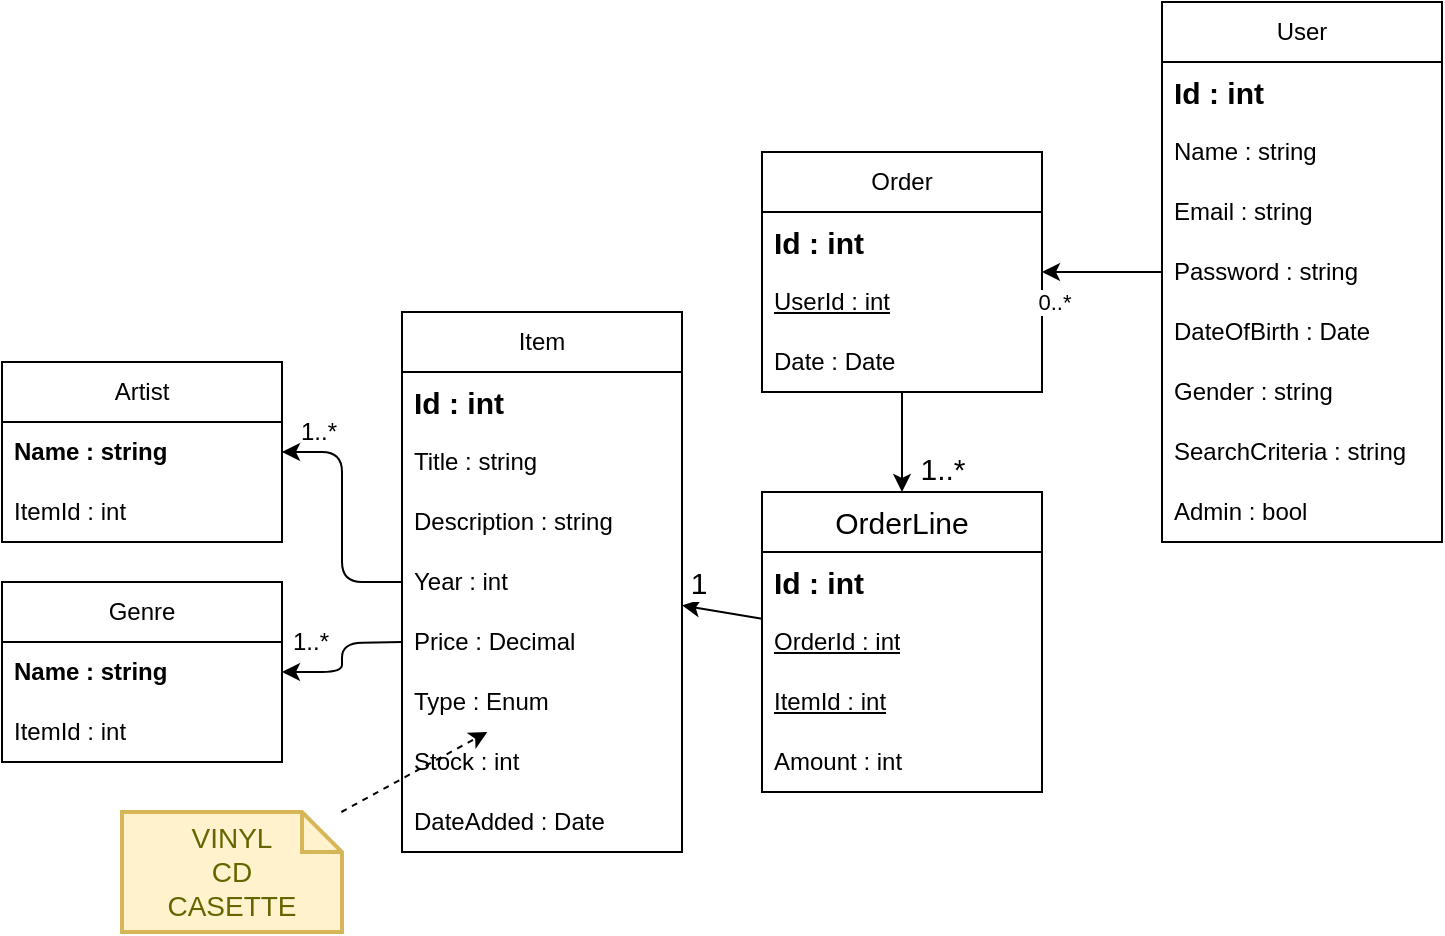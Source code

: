 <mxfile>
    <diagram id="oXe8cEyalHDnvmfcmWLH" name="Page-1">
        <mxGraphModel dx="744" dy="471" grid="1" gridSize="10" guides="1" tooltips="1" connect="1" arrows="1" fold="1" page="1" pageScale="1" pageWidth="850" pageHeight="1100" math="0" shadow="0">
            <root>
                <mxCell id="0"/>
                <mxCell id="1" parent="0"/>
                <mxCell id="90" value="1..*" style="edgeStyle=orthogonalEdgeStyle;html=1;fontSize=12;" parent="1" source="2" target="86" edge="1">
                    <mxGeometry x="0.692" y="-10" relative="1" as="geometry">
                        <mxPoint x="-1" as="offset"/>
                    </mxGeometry>
                </mxCell>
                <mxCell id="2" value="Item" style="swimlane;fontStyle=0;childLayout=stackLayout;horizontal=1;startSize=30;horizontalStack=0;resizeParent=1;resizeParentMax=0;resizeLast=0;collapsible=1;marginBottom=0;whiteSpace=wrap;html=1;" parent="1" vertex="1">
                    <mxGeometry x="230" y="210" width="140" height="270" as="geometry"/>
                </mxCell>
                <mxCell id="47" value="Id : int" style="text;strokeColor=none;fillColor=none;align=left;verticalAlign=middle;spacingLeft=4;spacingRight=4;overflow=hidden;points=[[0,0.5],[1,0.5]];portConstraint=eastwest;rotatable=0;whiteSpace=wrap;html=1;fontStyle=1;fontSize=15;" parent="2" vertex="1">
                    <mxGeometry y="30" width="140" height="30" as="geometry"/>
                </mxCell>
                <mxCell id="4" value="Title : string" style="text;strokeColor=none;fillColor=none;align=left;verticalAlign=middle;spacingLeft=4;spacingRight=4;overflow=hidden;points=[[0,0.5],[1,0.5]];portConstraint=eastwest;rotatable=0;whiteSpace=wrap;html=1;" parent="2" vertex="1">
                    <mxGeometry y="60" width="140" height="30" as="geometry"/>
                </mxCell>
                <mxCell id="18" value="Description : string" style="text;strokeColor=none;fillColor=none;align=left;verticalAlign=middle;spacingLeft=4;spacingRight=4;overflow=hidden;points=[[0,0.5],[1,0.5]];portConstraint=eastwest;rotatable=0;whiteSpace=wrap;html=1;" parent="2" vertex="1">
                    <mxGeometry y="90" width="140" height="30" as="geometry"/>
                </mxCell>
                <mxCell id="19" value="Year : int" style="text;strokeColor=none;fillColor=none;align=left;verticalAlign=middle;spacingLeft=4;spacingRight=4;overflow=hidden;points=[[0,0.5],[1,0.5]];portConstraint=eastwest;rotatable=0;whiteSpace=wrap;html=1;" parent="2" vertex="1">
                    <mxGeometry y="120" width="140" height="30" as="geometry"/>
                </mxCell>
                <mxCell id="43" value="Price : Decimal" style="text;strokeColor=none;fillColor=none;align=left;verticalAlign=middle;spacingLeft=4;spacingRight=4;overflow=hidden;points=[[0,0.5],[1,0.5]];portConstraint=eastwest;rotatable=0;whiteSpace=wrap;html=1;" parent="2" vertex="1">
                    <mxGeometry y="150" width="140" height="30" as="geometry"/>
                </mxCell>
                <mxCell id="49" value="Type : Enum" style="text;strokeColor=none;fillColor=none;align=left;verticalAlign=middle;spacingLeft=4;spacingRight=4;overflow=hidden;points=[[0,0.5],[1,0.5]];portConstraint=eastwest;rotatable=0;whiteSpace=wrap;html=1;" parent="2" vertex="1">
                    <mxGeometry y="180" width="140" height="30" as="geometry"/>
                </mxCell>
                <mxCell id="44" value="Stock : int" style="text;strokeColor=none;fillColor=none;align=left;verticalAlign=middle;spacingLeft=4;spacingRight=4;overflow=hidden;points=[[0,0.5],[1,0.5]];portConstraint=eastwest;rotatable=0;whiteSpace=wrap;html=1;" parent="2" vertex="1">
                    <mxGeometry y="210" width="140" height="30" as="geometry"/>
                </mxCell>
                <mxCell id="3" value="DateAdded : Date" style="text;strokeColor=none;fillColor=none;align=left;verticalAlign=middle;spacingLeft=4;spacingRight=4;overflow=hidden;points=[[0,0.5],[1,0.5]];portConstraint=eastwest;rotatable=0;whiteSpace=wrap;html=1;" parent="2" vertex="1">
                    <mxGeometry y="240" width="140" height="30" as="geometry"/>
                </mxCell>
                <mxCell id="22" value="User" style="swimlane;fontStyle=0;childLayout=stackLayout;horizontal=1;startSize=30;horizontalStack=0;resizeParent=1;resizeParentMax=0;resizeLast=0;collapsible=1;marginBottom=0;whiteSpace=wrap;html=1;" parent="1" vertex="1">
                    <mxGeometry x="610" y="55" width="140" height="270" as="geometry"/>
                </mxCell>
                <mxCell id="63" value="Id : int" style="text;strokeColor=none;fillColor=none;align=left;verticalAlign=middle;spacingLeft=4;spacingRight=4;overflow=hidden;points=[[0,0.5],[1,0.5]];portConstraint=eastwest;rotatable=0;whiteSpace=wrap;html=1;fontStyle=1;fontSize=15;" parent="22" vertex="1">
                    <mxGeometry y="30" width="140" height="30" as="geometry"/>
                </mxCell>
                <mxCell id="25" value="Name : string" style="text;strokeColor=none;fillColor=none;align=left;verticalAlign=middle;spacingLeft=4;spacingRight=4;overflow=hidden;points=[[0,0.5],[1,0.5]];portConstraint=eastwest;rotatable=0;whiteSpace=wrap;html=1;" parent="22" vertex="1">
                    <mxGeometry y="60" width="140" height="30" as="geometry"/>
                </mxCell>
                <mxCell id="26" value="Email : string" style="text;strokeColor=none;fillColor=none;align=left;verticalAlign=middle;spacingLeft=4;spacingRight=4;overflow=hidden;points=[[0,0.5],[1,0.5]];portConstraint=eastwest;rotatable=0;whiteSpace=wrap;html=1;" parent="22" vertex="1">
                    <mxGeometry y="90" width="140" height="30" as="geometry"/>
                </mxCell>
                <mxCell id="27" value="Password : string" style="text;strokeColor=none;fillColor=none;align=left;verticalAlign=middle;spacingLeft=4;spacingRight=4;overflow=hidden;points=[[0,0.5],[1,0.5]];portConstraint=eastwest;rotatable=0;whiteSpace=wrap;html=1;" parent="22" vertex="1">
                    <mxGeometry y="120" width="140" height="30" as="geometry"/>
                </mxCell>
                <mxCell id="28" value="DateOfBirth : Date" style="text;strokeColor=none;fillColor=none;align=left;verticalAlign=middle;spacingLeft=4;spacingRight=4;overflow=hidden;points=[[0,0.5],[1,0.5]];portConstraint=eastwest;rotatable=0;whiteSpace=wrap;html=1;" parent="22" vertex="1">
                    <mxGeometry y="150" width="140" height="30" as="geometry"/>
                </mxCell>
                <mxCell id="29" value="Gender : string" style="text;strokeColor=none;fillColor=none;align=left;verticalAlign=middle;spacingLeft=4;spacingRight=4;overflow=hidden;points=[[0,0.5],[1,0.5]];portConstraint=eastwest;rotatable=0;whiteSpace=wrap;html=1;" parent="22" vertex="1">
                    <mxGeometry y="180" width="140" height="30" as="geometry"/>
                </mxCell>
                <mxCell id="77" value="SearchCriteria : string" style="text;strokeColor=none;fillColor=none;align=left;verticalAlign=middle;spacingLeft=4;spacingRight=4;overflow=hidden;points=[[0,0.5],[1,0.5]];portConstraint=eastwest;rotatable=0;whiteSpace=wrap;html=1;" parent="22" vertex="1">
                    <mxGeometry y="210" width="140" height="30" as="geometry"/>
                </mxCell>
                <mxCell id="78" value="Admin : bool" style="text;strokeColor=none;fillColor=none;align=left;verticalAlign=middle;spacingLeft=4;spacingRight=4;overflow=hidden;points=[[0,0.5],[1,0.5]];portConstraint=eastwest;rotatable=0;whiteSpace=wrap;html=1;" parent="22" vertex="1">
                    <mxGeometry y="240" width="140" height="30" as="geometry"/>
                </mxCell>
                <mxCell id="71" value="1..*" style="edgeStyle=none;html=1;fontSize=15;" parent="1" source="58" target="67" edge="1">
                    <mxGeometry x="0.5" y="20" relative="1" as="geometry">
                        <mxPoint as="offset"/>
                    </mxGeometry>
                </mxCell>
                <mxCell id="58" value="Order" style="swimlane;fontStyle=0;childLayout=stackLayout;horizontal=1;startSize=30;horizontalStack=0;resizeParent=1;resizeParentMax=0;resizeLast=0;collapsible=1;marginBottom=0;whiteSpace=wrap;html=1;" parent="1" vertex="1">
                    <mxGeometry x="410" y="130" width="140" height="120" as="geometry"/>
                </mxCell>
                <mxCell id="60" value="Id : int" style="text;strokeColor=none;fillColor=none;align=left;verticalAlign=middle;spacingLeft=4;spacingRight=4;overflow=hidden;points=[[0,0.5],[1,0.5]];portConstraint=eastwest;rotatable=0;whiteSpace=wrap;html=1;fontStyle=1;fontSize=15;" parent="58" vertex="1">
                    <mxGeometry y="30" width="140" height="30" as="geometry"/>
                </mxCell>
                <mxCell id="64" value="UserId : int" style="text;strokeColor=none;fillColor=none;align=left;verticalAlign=middle;spacingLeft=4;spacingRight=4;overflow=hidden;points=[[0,0.5],[1,0.5]];portConstraint=eastwest;rotatable=0;whiteSpace=wrap;html=1;fontStyle=4" parent="58" vertex="1">
                    <mxGeometry y="60" width="140" height="30" as="geometry"/>
                </mxCell>
                <mxCell id="59" value="Date : Date" style="text;strokeColor=none;fillColor=none;align=left;verticalAlign=middle;spacingLeft=4;spacingRight=4;overflow=hidden;points=[[0,0.5],[1,0.5]];portConstraint=eastwest;rotatable=0;whiteSpace=wrap;html=1;" parent="58" vertex="1">
                    <mxGeometry y="90" width="140" height="30" as="geometry"/>
                </mxCell>
                <mxCell id="62" value="0..*" style="edgeStyle=none;html=1;" parent="1" source="27" target="58" edge="1">
                    <mxGeometry x="0.818" y="15" relative="1" as="geometry">
                        <mxPoint as="offset"/>
                    </mxGeometry>
                </mxCell>
                <mxCell id="72" value="1" style="edgeStyle=none;html=1;fontSize=15;" parent="1" source="67" target="2" edge="1">
                    <mxGeometry x="0.706" y="-13" relative="1" as="geometry">
                        <mxPoint as="offset"/>
                    </mxGeometry>
                </mxCell>
                <mxCell id="67" value="OrderLine" style="swimlane;fontStyle=0;childLayout=stackLayout;horizontal=1;startSize=30;horizontalStack=0;resizeParent=1;resizeParentMax=0;resizeLast=0;collapsible=1;marginBottom=0;whiteSpace=wrap;html=1;fontSize=15;" parent="1" vertex="1">
                    <mxGeometry x="410" y="300" width="140" height="150" as="geometry"/>
                </mxCell>
                <mxCell id="74" value="Id : int" style="text;strokeColor=none;fillColor=none;align=left;verticalAlign=middle;spacingLeft=4;spacingRight=4;overflow=hidden;points=[[0,0.5],[1,0.5]];portConstraint=eastwest;rotatable=0;whiteSpace=wrap;html=1;fontStyle=1;fontSize=15;" parent="67" vertex="1">
                    <mxGeometry y="30" width="140" height="30" as="geometry"/>
                </mxCell>
                <mxCell id="75" value="OrderId : int" style="text;strokeColor=none;fillColor=none;align=left;verticalAlign=middle;spacingLeft=4;spacingRight=4;overflow=hidden;points=[[0,0.5],[1,0.5]];portConstraint=eastwest;rotatable=0;whiteSpace=wrap;html=1;fontStyle=4" parent="67" vertex="1">
                    <mxGeometry y="60" width="140" height="30" as="geometry"/>
                </mxCell>
                <mxCell id="76" value="ItemId : int" style="text;strokeColor=none;fillColor=none;align=left;verticalAlign=middle;spacingLeft=4;spacingRight=4;overflow=hidden;points=[[0,0.5],[1,0.5]];portConstraint=eastwest;rotatable=0;whiteSpace=wrap;html=1;fontStyle=4" parent="67" vertex="1">
                    <mxGeometry y="90" width="140" height="30" as="geometry"/>
                </mxCell>
                <mxCell id="73" value="Amount : int" style="text;strokeColor=none;fillColor=none;align=left;verticalAlign=middle;spacingLeft=4;spacingRight=4;overflow=hidden;points=[[0,0.5],[1,0.5]];portConstraint=eastwest;rotatable=0;whiteSpace=wrap;html=1;" parent="67" vertex="1">
                    <mxGeometry y="120" width="140" height="30" as="geometry"/>
                </mxCell>
                <mxCell id="82" style="edgeStyle=none;html=1;fontSize=15;dashed=1;" parent="1" source="81" target="49" edge="1">
                    <mxGeometry relative="1" as="geometry"/>
                </mxCell>
                <mxCell id="81" value="VINYL&lt;br&gt;CD&lt;br&gt;CASETTE" style="shape=note;strokeWidth=2;fontSize=14;size=20;whiteSpace=wrap;html=1;fillColor=#fff2cc;strokeColor=#d6b656;fontColor=#666600;" parent="1" vertex="1">
                    <mxGeometry x="90" y="460" width="110" height="60" as="geometry"/>
                </mxCell>
                <mxCell id="86" value="Artist" style="swimlane;fontStyle=0;childLayout=stackLayout;horizontal=1;startSize=30;horizontalStack=0;resizeParent=1;resizeParentMax=0;resizeLast=0;collapsible=1;marginBottom=0;whiteSpace=wrap;html=1;fontSize=12;" parent="1" vertex="1">
                    <mxGeometry x="30" y="235" width="140" height="90" as="geometry"/>
                </mxCell>
                <mxCell id="87" value="Name : string" style="text;strokeColor=none;fillColor=none;align=left;verticalAlign=middle;spacingLeft=4;spacingRight=4;overflow=hidden;points=[[0,0.5],[1,0.5]];portConstraint=eastwest;rotatable=0;whiteSpace=wrap;html=1;fontSize=12;fontStyle=1" parent="86" vertex="1">
                    <mxGeometry y="30" width="140" height="30" as="geometry"/>
                </mxCell>
                <mxCell id="95" value="ItemId : int" style="text;strokeColor=none;fillColor=none;align=left;verticalAlign=middle;spacingLeft=4;spacingRight=4;overflow=hidden;points=[[0,0.5],[1,0.5]];portConstraint=eastwest;rotatable=0;whiteSpace=wrap;html=1;" vertex="1" parent="86">
                    <mxGeometry y="60" width="140" height="30" as="geometry"/>
                </mxCell>
                <mxCell id="91" value="Genre" style="swimlane;fontStyle=0;childLayout=stackLayout;horizontal=1;startSize=30;horizontalStack=0;resizeParent=1;resizeParentMax=0;resizeLast=0;collapsible=1;marginBottom=0;whiteSpace=wrap;html=1;fontSize=12;" parent="1" vertex="1">
                    <mxGeometry x="30" y="345" width="140" height="90" as="geometry"/>
                </mxCell>
                <mxCell id="92" value="Name : string" style="text;strokeColor=none;fillColor=none;align=left;verticalAlign=middle;spacingLeft=4;spacingRight=4;overflow=hidden;points=[[0,0.5],[1,0.5]];portConstraint=eastwest;rotatable=0;whiteSpace=wrap;html=1;fontSize=12;fontStyle=1" parent="91" vertex="1">
                    <mxGeometry y="30" width="140" height="30" as="geometry"/>
                </mxCell>
                <mxCell id="96" value="ItemId : int" style="text;strokeColor=none;fillColor=none;align=left;verticalAlign=middle;spacingLeft=4;spacingRight=4;overflow=hidden;points=[[0,0.5],[1,0.5]];portConstraint=eastwest;rotatable=0;whiteSpace=wrap;html=1;" vertex="1" parent="91">
                    <mxGeometry y="60" width="140" height="30" as="geometry"/>
                </mxCell>
                <mxCell id="93" value="1..*" style="edgeStyle=orthogonalEdgeStyle;html=1;fontSize=12;" parent="1" target="91" edge="1">
                    <mxGeometry x="0.667" y="-15" relative="1" as="geometry">
                        <mxPoint x="230" y="375" as="sourcePoint"/>
                        <mxPoint x="1" as="offset"/>
                    </mxGeometry>
                </mxCell>
            </root>
        </mxGraphModel>
    </diagram>
</mxfile>